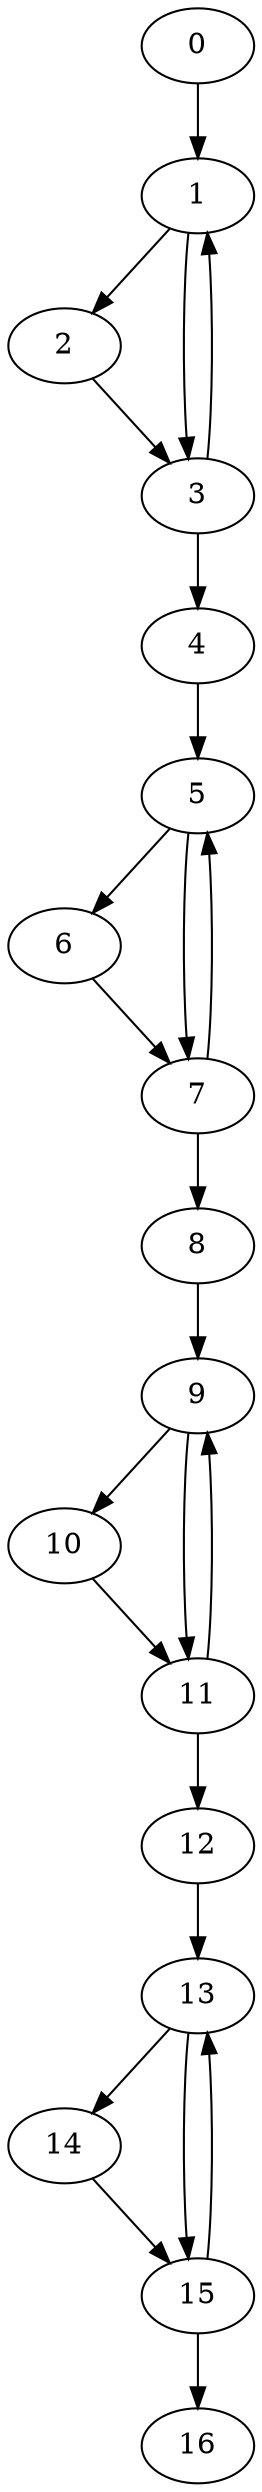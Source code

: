 digraph {
	0
	1
	2
	3
	4
	5
	6
	7
	8
	9
	10
	11
	12
	13
	14
	15
	16
	13 -> 15
	14 -> 15
	1 -> 3
	2 -> 3
	5 -> 6
	11 -> 12
	11 -> 9
	8 -> 9
	9 -> 10
	9 -> 11
	10 -> 11
	15 -> 16
	3 -> 1
	0 -> 1
	5 -> 7
	6 -> 7
	13 -> 14
	1 -> 2
	3 -> 4
	12 -> 13
	15 -> 13
	4 -> 5
	7 -> 5
	7 -> 8
}
